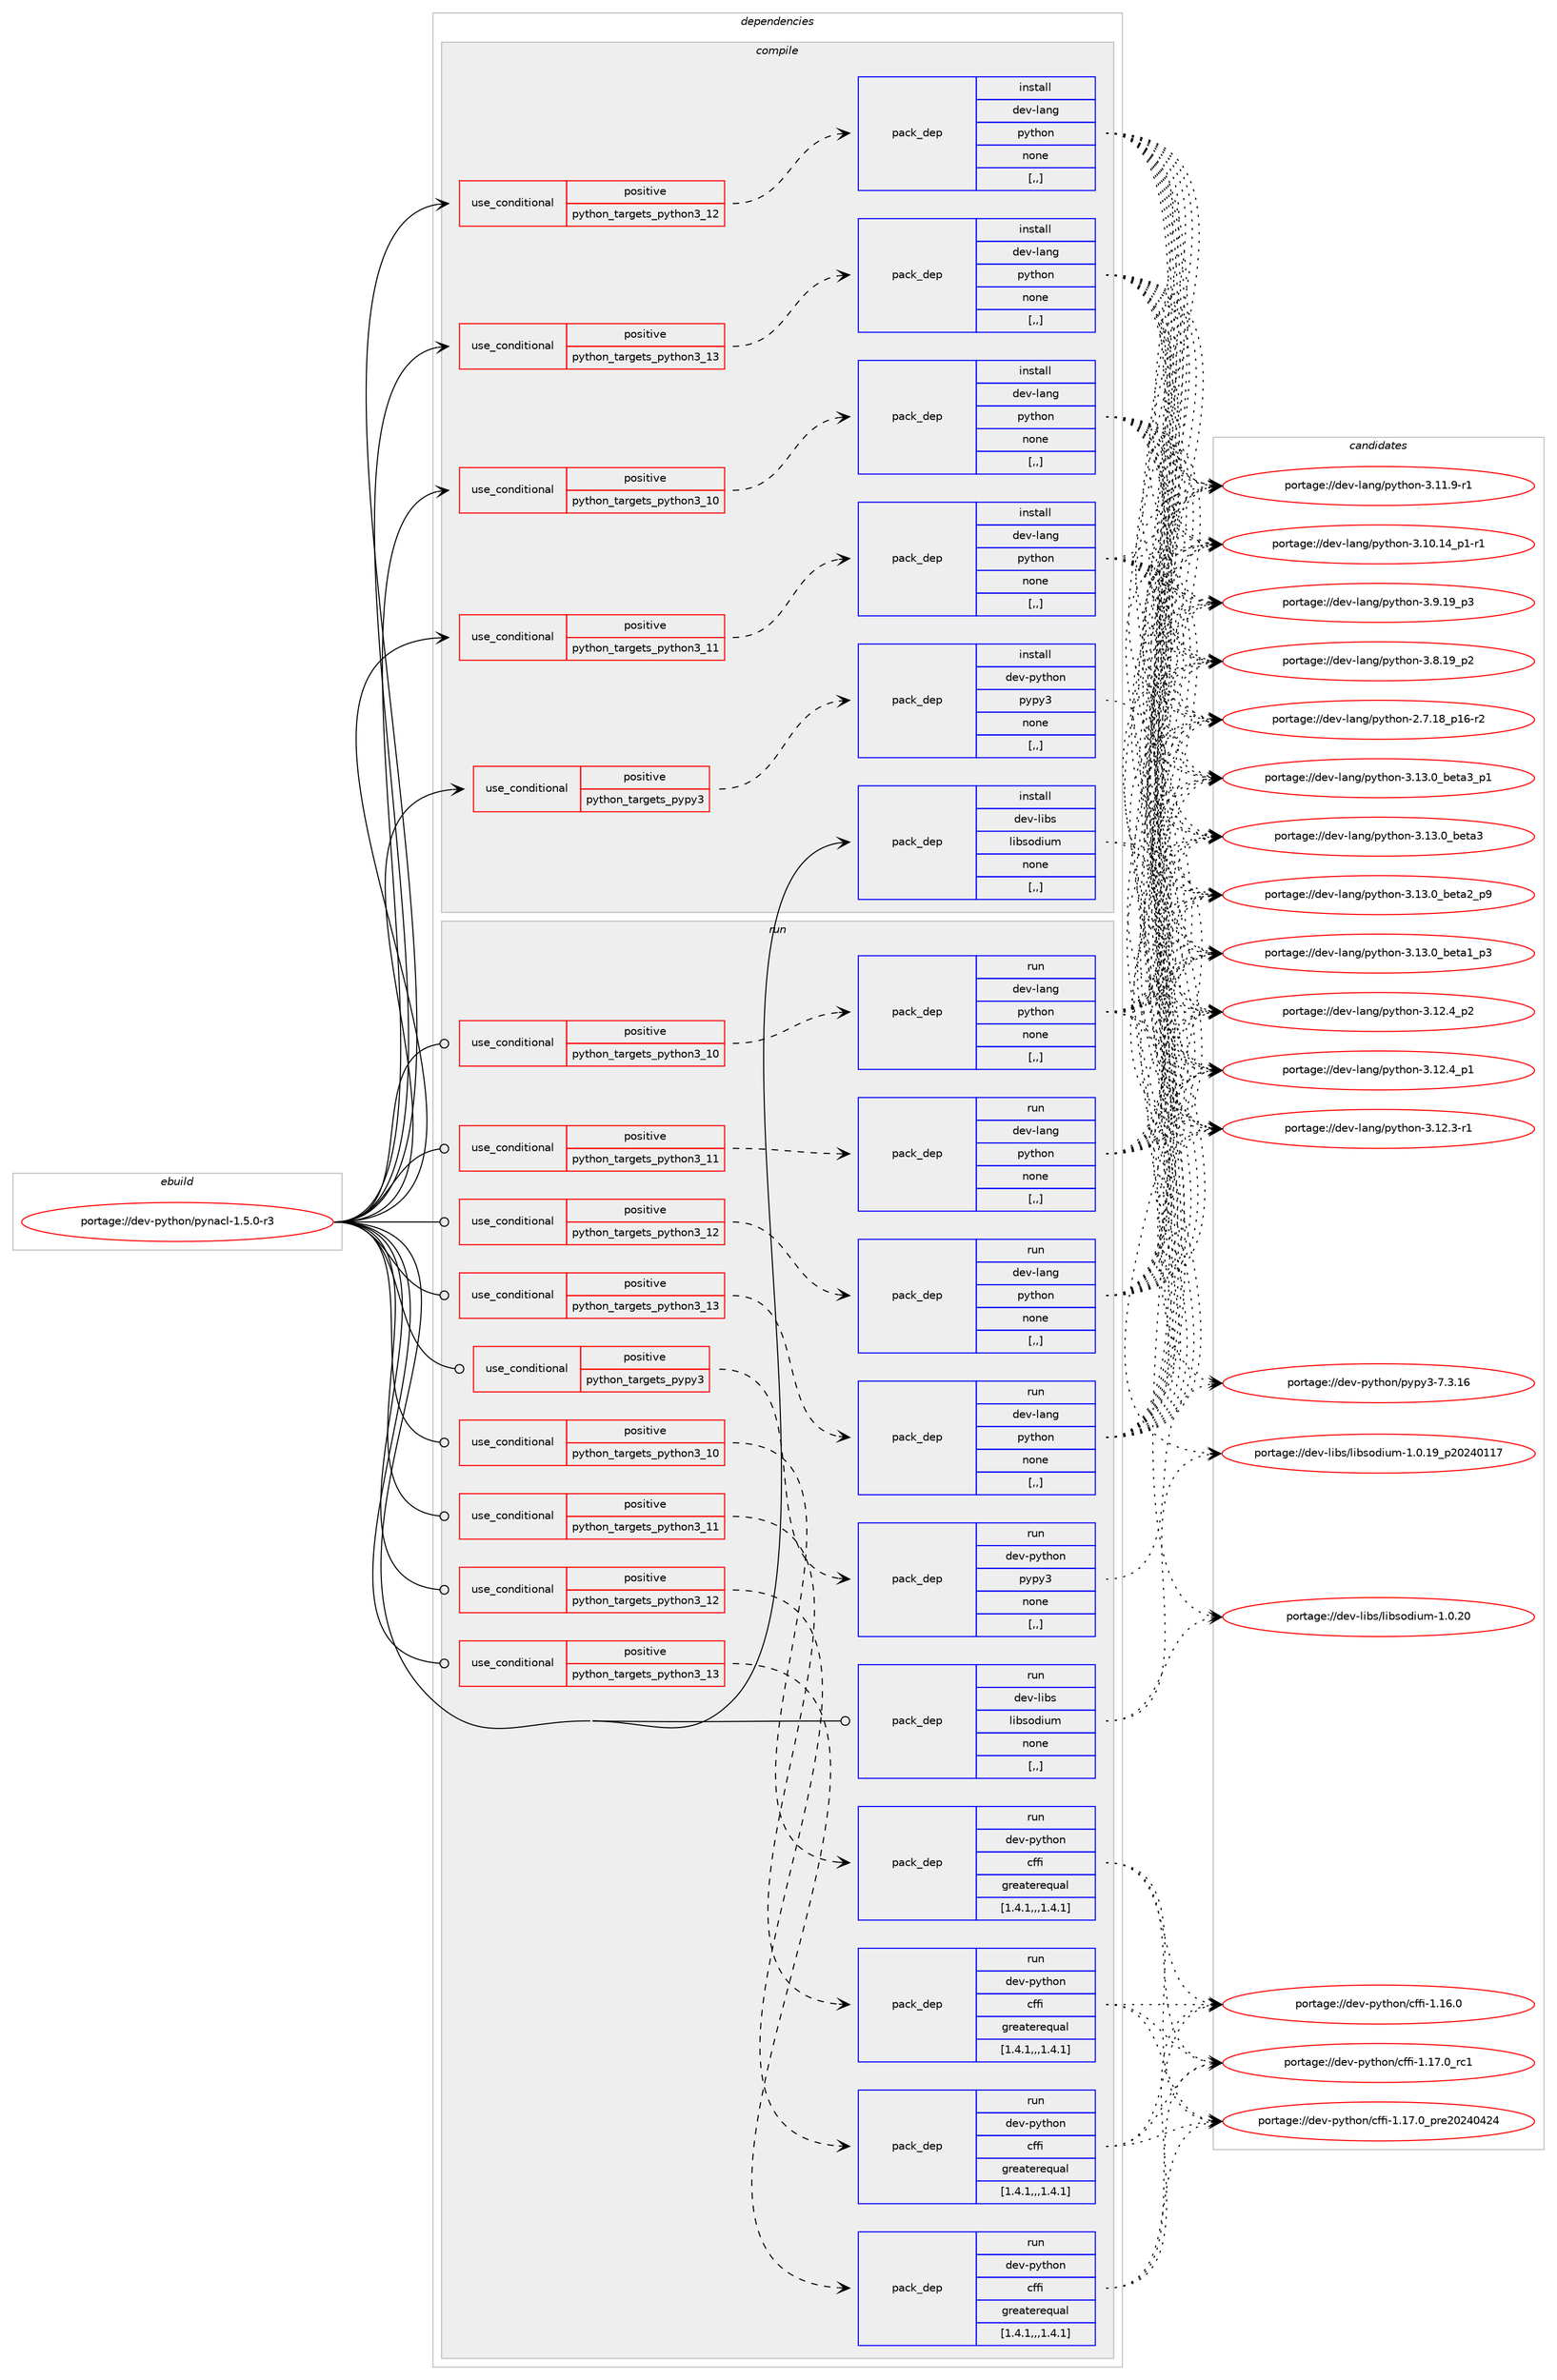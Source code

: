 digraph prolog {

# *************
# Graph options
# *************

newrank=true;
concentrate=true;
compound=true;
graph [rankdir=LR,fontname=Helvetica,fontsize=10,ranksep=1.5];#, ranksep=2.5, nodesep=0.2];
edge  [arrowhead=vee];
node  [fontname=Helvetica,fontsize=10];

# **********
# The ebuild
# **********

subgraph cluster_leftcol {
color=gray;
label=<<i>ebuild</i>>;
id [label="portage://dev-python/pynacl-1.5.0-r3", color=red, width=4, href="../dev-python/pynacl-1.5.0-r3.svg"];
}

# ****************
# The dependencies
# ****************

subgraph cluster_midcol {
color=gray;
label=<<i>dependencies</i>>;
subgraph cluster_compile {
fillcolor="#eeeeee";
style=filled;
label=<<i>compile</i>>;
subgraph cond37124 {
dependency157020 [label=<<TABLE BORDER="0" CELLBORDER="1" CELLSPACING="0" CELLPADDING="4"><TR><TD ROWSPAN="3" CELLPADDING="10">use_conditional</TD></TR><TR><TD>positive</TD></TR><TR><TD>python_targets_pypy3</TD></TR></TABLE>>, shape=none, color=red];
subgraph pack118639 {
dependency157021 [label=<<TABLE BORDER="0" CELLBORDER="1" CELLSPACING="0" CELLPADDING="4" WIDTH="220"><TR><TD ROWSPAN="6" CELLPADDING="30">pack_dep</TD></TR><TR><TD WIDTH="110">install</TD></TR><TR><TD>dev-python</TD></TR><TR><TD>pypy3</TD></TR><TR><TD>none</TD></TR><TR><TD>[,,]</TD></TR></TABLE>>, shape=none, color=blue];
}
dependency157020:e -> dependency157021:w [weight=20,style="dashed",arrowhead="vee"];
}
id:e -> dependency157020:w [weight=20,style="solid",arrowhead="vee"];
subgraph cond37125 {
dependency157022 [label=<<TABLE BORDER="0" CELLBORDER="1" CELLSPACING="0" CELLPADDING="4"><TR><TD ROWSPAN="3" CELLPADDING="10">use_conditional</TD></TR><TR><TD>positive</TD></TR><TR><TD>python_targets_python3_10</TD></TR></TABLE>>, shape=none, color=red];
subgraph pack118640 {
dependency157023 [label=<<TABLE BORDER="0" CELLBORDER="1" CELLSPACING="0" CELLPADDING="4" WIDTH="220"><TR><TD ROWSPAN="6" CELLPADDING="30">pack_dep</TD></TR><TR><TD WIDTH="110">install</TD></TR><TR><TD>dev-lang</TD></TR><TR><TD>python</TD></TR><TR><TD>none</TD></TR><TR><TD>[,,]</TD></TR></TABLE>>, shape=none, color=blue];
}
dependency157022:e -> dependency157023:w [weight=20,style="dashed",arrowhead="vee"];
}
id:e -> dependency157022:w [weight=20,style="solid",arrowhead="vee"];
subgraph cond37126 {
dependency157024 [label=<<TABLE BORDER="0" CELLBORDER="1" CELLSPACING="0" CELLPADDING="4"><TR><TD ROWSPAN="3" CELLPADDING="10">use_conditional</TD></TR><TR><TD>positive</TD></TR><TR><TD>python_targets_python3_11</TD></TR></TABLE>>, shape=none, color=red];
subgraph pack118641 {
dependency157025 [label=<<TABLE BORDER="0" CELLBORDER="1" CELLSPACING="0" CELLPADDING="4" WIDTH="220"><TR><TD ROWSPAN="6" CELLPADDING="30">pack_dep</TD></TR><TR><TD WIDTH="110">install</TD></TR><TR><TD>dev-lang</TD></TR><TR><TD>python</TD></TR><TR><TD>none</TD></TR><TR><TD>[,,]</TD></TR></TABLE>>, shape=none, color=blue];
}
dependency157024:e -> dependency157025:w [weight=20,style="dashed",arrowhead="vee"];
}
id:e -> dependency157024:w [weight=20,style="solid",arrowhead="vee"];
subgraph cond37127 {
dependency157026 [label=<<TABLE BORDER="0" CELLBORDER="1" CELLSPACING="0" CELLPADDING="4"><TR><TD ROWSPAN="3" CELLPADDING="10">use_conditional</TD></TR><TR><TD>positive</TD></TR><TR><TD>python_targets_python3_12</TD></TR></TABLE>>, shape=none, color=red];
subgraph pack118642 {
dependency157027 [label=<<TABLE BORDER="0" CELLBORDER="1" CELLSPACING="0" CELLPADDING="4" WIDTH="220"><TR><TD ROWSPAN="6" CELLPADDING="30">pack_dep</TD></TR><TR><TD WIDTH="110">install</TD></TR><TR><TD>dev-lang</TD></TR><TR><TD>python</TD></TR><TR><TD>none</TD></TR><TR><TD>[,,]</TD></TR></TABLE>>, shape=none, color=blue];
}
dependency157026:e -> dependency157027:w [weight=20,style="dashed",arrowhead="vee"];
}
id:e -> dependency157026:w [weight=20,style="solid",arrowhead="vee"];
subgraph cond37128 {
dependency157028 [label=<<TABLE BORDER="0" CELLBORDER="1" CELLSPACING="0" CELLPADDING="4"><TR><TD ROWSPAN="3" CELLPADDING="10">use_conditional</TD></TR><TR><TD>positive</TD></TR><TR><TD>python_targets_python3_13</TD></TR></TABLE>>, shape=none, color=red];
subgraph pack118643 {
dependency157029 [label=<<TABLE BORDER="0" CELLBORDER="1" CELLSPACING="0" CELLPADDING="4" WIDTH="220"><TR><TD ROWSPAN="6" CELLPADDING="30">pack_dep</TD></TR><TR><TD WIDTH="110">install</TD></TR><TR><TD>dev-lang</TD></TR><TR><TD>python</TD></TR><TR><TD>none</TD></TR><TR><TD>[,,]</TD></TR></TABLE>>, shape=none, color=blue];
}
dependency157028:e -> dependency157029:w [weight=20,style="dashed",arrowhead="vee"];
}
id:e -> dependency157028:w [weight=20,style="solid",arrowhead="vee"];
subgraph pack118644 {
dependency157030 [label=<<TABLE BORDER="0" CELLBORDER="1" CELLSPACING="0" CELLPADDING="4" WIDTH="220"><TR><TD ROWSPAN="6" CELLPADDING="30">pack_dep</TD></TR><TR><TD WIDTH="110">install</TD></TR><TR><TD>dev-libs</TD></TR><TR><TD>libsodium</TD></TR><TR><TD>none</TD></TR><TR><TD>[,,]</TD></TR></TABLE>>, shape=none, color=blue];
}
id:e -> dependency157030:w [weight=20,style="solid",arrowhead="vee"];
}
subgraph cluster_compileandrun {
fillcolor="#eeeeee";
style=filled;
label=<<i>compile and run</i>>;
}
subgraph cluster_run {
fillcolor="#eeeeee";
style=filled;
label=<<i>run</i>>;
subgraph cond37129 {
dependency157031 [label=<<TABLE BORDER="0" CELLBORDER="1" CELLSPACING="0" CELLPADDING="4"><TR><TD ROWSPAN="3" CELLPADDING="10">use_conditional</TD></TR><TR><TD>positive</TD></TR><TR><TD>python_targets_pypy3</TD></TR></TABLE>>, shape=none, color=red];
subgraph pack118645 {
dependency157032 [label=<<TABLE BORDER="0" CELLBORDER="1" CELLSPACING="0" CELLPADDING="4" WIDTH="220"><TR><TD ROWSPAN="6" CELLPADDING="30">pack_dep</TD></TR><TR><TD WIDTH="110">run</TD></TR><TR><TD>dev-python</TD></TR><TR><TD>pypy3</TD></TR><TR><TD>none</TD></TR><TR><TD>[,,]</TD></TR></TABLE>>, shape=none, color=blue];
}
dependency157031:e -> dependency157032:w [weight=20,style="dashed",arrowhead="vee"];
}
id:e -> dependency157031:w [weight=20,style="solid",arrowhead="odot"];
subgraph cond37130 {
dependency157033 [label=<<TABLE BORDER="0" CELLBORDER="1" CELLSPACING="0" CELLPADDING="4"><TR><TD ROWSPAN="3" CELLPADDING="10">use_conditional</TD></TR><TR><TD>positive</TD></TR><TR><TD>python_targets_python3_10</TD></TR></TABLE>>, shape=none, color=red];
subgraph pack118646 {
dependency157034 [label=<<TABLE BORDER="0" CELLBORDER="1" CELLSPACING="0" CELLPADDING="4" WIDTH="220"><TR><TD ROWSPAN="6" CELLPADDING="30">pack_dep</TD></TR><TR><TD WIDTH="110">run</TD></TR><TR><TD>dev-lang</TD></TR><TR><TD>python</TD></TR><TR><TD>none</TD></TR><TR><TD>[,,]</TD></TR></TABLE>>, shape=none, color=blue];
}
dependency157033:e -> dependency157034:w [weight=20,style="dashed",arrowhead="vee"];
}
id:e -> dependency157033:w [weight=20,style="solid",arrowhead="odot"];
subgraph cond37131 {
dependency157035 [label=<<TABLE BORDER="0" CELLBORDER="1" CELLSPACING="0" CELLPADDING="4"><TR><TD ROWSPAN="3" CELLPADDING="10">use_conditional</TD></TR><TR><TD>positive</TD></TR><TR><TD>python_targets_python3_10</TD></TR></TABLE>>, shape=none, color=red];
subgraph pack118647 {
dependency157036 [label=<<TABLE BORDER="0" CELLBORDER="1" CELLSPACING="0" CELLPADDING="4" WIDTH="220"><TR><TD ROWSPAN="6" CELLPADDING="30">pack_dep</TD></TR><TR><TD WIDTH="110">run</TD></TR><TR><TD>dev-python</TD></TR><TR><TD>cffi</TD></TR><TR><TD>greaterequal</TD></TR><TR><TD>[1.4.1,,,1.4.1]</TD></TR></TABLE>>, shape=none, color=blue];
}
dependency157035:e -> dependency157036:w [weight=20,style="dashed",arrowhead="vee"];
}
id:e -> dependency157035:w [weight=20,style="solid",arrowhead="odot"];
subgraph cond37132 {
dependency157037 [label=<<TABLE BORDER="0" CELLBORDER="1" CELLSPACING="0" CELLPADDING="4"><TR><TD ROWSPAN="3" CELLPADDING="10">use_conditional</TD></TR><TR><TD>positive</TD></TR><TR><TD>python_targets_python3_11</TD></TR></TABLE>>, shape=none, color=red];
subgraph pack118648 {
dependency157038 [label=<<TABLE BORDER="0" CELLBORDER="1" CELLSPACING="0" CELLPADDING="4" WIDTH="220"><TR><TD ROWSPAN="6" CELLPADDING="30">pack_dep</TD></TR><TR><TD WIDTH="110">run</TD></TR><TR><TD>dev-lang</TD></TR><TR><TD>python</TD></TR><TR><TD>none</TD></TR><TR><TD>[,,]</TD></TR></TABLE>>, shape=none, color=blue];
}
dependency157037:e -> dependency157038:w [weight=20,style="dashed",arrowhead="vee"];
}
id:e -> dependency157037:w [weight=20,style="solid",arrowhead="odot"];
subgraph cond37133 {
dependency157039 [label=<<TABLE BORDER="0" CELLBORDER="1" CELLSPACING="0" CELLPADDING="4"><TR><TD ROWSPAN="3" CELLPADDING="10">use_conditional</TD></TR><TR><TD>positive</TD></TR><TR><TD>python_targets_python3_11</TD></TR></TABLE>>, shape=none, color=red];
subgraph pack118649 {
dependency157040 [label=<<TABLE BORDER="0" CELLBORDER="1" CELLSPACING="0" CELLPADDING="4" WIDTH="220"><TR><TD ROWSPAN="6" CELLPADDING="30">pack_dep</TD></TR><TR><TD WIDTH="110">run</TD></TR><TR><TD>dev-python</TD></TR><TR><TD>cffi</TD></TR><TR><TD>greaterequal</TD></TR><TR><TD>[1.4.1,,,1.4.1]</TD></TR></TABLE>>, shape=none, color=blue];
}
dependency157039:e -> dependency157040:w [weight=20,style="dashed",arrowhead="vee"];
}
id:e -> dependency157039:w [weight=20,style="solid",arrowhead="odot"];
subgraph cond37134 {
dependency157041 [label=<<TABLE BORDER="0" CELLBORDER="1" CELLSPACING="0" CELLPADDING="4"><TR><TD ROWSPAN="3" CELLPADDING="10">use_conditional</TD></TR><TR><TD>positive</TD></TR><TR><TD>python_targets_python3_12</TD></TR></TABLE>>, shape=none, color=red];
subgraph pack118650 {
dependency157042 [label=<<TABLE BORDER="0" CELLBORDER="1" CELLSPACING="0" CELLPADDING="4" WIDTH="220"><TR><TD ROWSPAN="6" CELLPADDING="30">pack_dep</TD></TR><TR><TD WIDTH="110">run</TD></TR><TR><TD>dev-lang</TD></TR><TR><TD>python</TD></TR><TR><TD>none</TD></TR><TR><TD>[,,]</TD></TR></TABLE>>, shape=none, color=blue];
}
dependency157041:e -> dependency157042:w [weight=20,style="dashed",arrowhead="vee"];
}
id:e -> dependency157041:w [weight=20,style="solid",arrowhead="odot"];
subgraph cond37135 {
dependency157043 [label=<<TABLE BORDER="0" CELLBORDER="1" CELLSPACING="0" CELLPADDING="4"><TR><TD ROWSPAN="3" CELLPADDING="10">use_conditional</TD></TR><TR><TD>positive</TD></TR><TR><TD>python_targets_python3_12</TD></TR></TABLE>>, shape=none, color=red];
subgraph pack118651 {
dependency157044 [label=<<TABLE BORDER="0" CELLBORDER="1" CELLSPACING="0" CELLPADDING="4" WIDTH="220"><TR><TD ROWSPAN="6" CELLPADDING="30">pack_dep</TD></TR><TR><TD WIDTH="110">run</TD></TR><TR><TD>dev-python</TD></TR><TR><TD>cffi</TD></TR><TR><TD>greaterequal</TD></TR><TR><TD>[1.4.1,,,1.4.1]</TD></TR></TABLE>>, shape=none, color=blue];
}
dependency157043:e -> dependency157044:w [weight=20,style="dashed",arrowhead="vee"];
}
id:e -> dependency157043:w [weight=20,style="solid",arrowhead="odot"];
subgraph cond37136 {
dependency157045 [label=<<TABLE BORDER="0" CELLBORDER="1" CELLSPACING="0" CELLPADDING="4"><TR><TD ROWSPAN="3" CELLPADDING="10">use_conditional</TD></TR><TR><TD>positive</TD></TR><TR><TD>python_targets_python3_13</TD></TR></TABLE>>, shape=none, color=red];
subgraph pack118652 {
dependency157046 [label=<<TABLE BORDER="0" CELLBORDER="1" CELLSPACING="0" CELLPADDING="4" WIDTH="220"><TR><TD ROWSPAN="6" CELLPADDING="30">pack_dep</TD></TR><TR><TD WIDTH="110">run</TD></TR><TR><TD>dev-lang</TD></TR><TR><TD>python</TD></TR><TR><TD>none</TD></TR><TR><TD>[,,]</TD></TR></TABLE>>, shape=none, color=blue];
}
dependency157045:e -> dependency157046:w [weight=20,style="dashed",arrowhead="vee"];
}
id:e -> dependency157045:w [weight=20,style="solid",arrowhead="odot"];
subgraph cond37137 {
dependency157047 [label=<<TABLE BORDER="0" CELLBORDER="1" CELLSPACING="0" CELLPADDING="4"><TR><TD ROWSPAN="3" CELLPADDING="10">use_conditional</TD></TR><TR><TD>positive</TD></TR><TR><TD>python_targets_python3_13</TD></TR></TABLE>>, shape=none, color=red];
subgraph pack118653 {
dependency157048 [label=<<TABLE BORDER="0" CELLBORDER="1" CELLSPACING="0" CELLPADDING="4" WIDTH="220"><TR><TD ROWSPAN="6" CELLPADDING="30">pack_dep</TD></TR><TR><TD WIDTH="110">run</TD></TR><TR><TD>dev-python</TD></TR><TR><TD>cffi</TD></TR><TR><TD>greaterequal</TD></TR><TR><TD>[1.4.1,,,1.4.1]</TD></TR></TABLE>>, shape=none, color=blue];
}
dependency157047:e -> dependency157048:w [weight=20,style="dashed",arrowhead="vee"];
}
id:e -> dependency157047:w [weight=20,style="solid",arrowhead="odot"];
subgraph pack118654 {
dependency157049 [label=<<TABLE BORDER="0" CELLBORDER="1" CELLSPACING="0" CELLPADDING="4" WIDTH="220"><TR><TD ROWSPAN="6" CELLPADDING="30">pack_dep</TD></TR><TR><TD WIDTH="110">run</TD></TR><TR><TD>dev-libs</TD></TR><TR><TD>libsodium</TD></TR><TR><TD>none</TD></TR><TR><TD>[,,]</TD></TR></TABLE>>, shape=none, color=blue];
}
id:e -> dependency157049:w [weight=20,style="solid",arrowhead="odot"];
}
}

# **************
# The candidates
# **************

subgraph cluster_choices {
rank=same;
color=gray;
label=<<i>candidates</i>>;

subgraph choice118639 {
color=black;
nodesep=1;
choice10010111845112121116104111110471121211121215145554651464954 [label="portage://dev-python/pypy3-7.3.16", color=red, width=4,href="../dev-python/pypy3-7.3.16.svg"];
dependency157021:e -> choice10010111845112121116104111110471121211121215145554651464954:w [style=dotted,weight="100"];
}
subgraph choice118640 {
color=black;
nodesep=1;
choice10010111845108971101034711212111610411111045514649514648959810111697519511249 [label="portage://dev-lang/python-3.13.0_beta3_p1", color=red, width=4,href="../dev-lang/python-3.13.0_beta3_p1.svg"];
choice1001011184510897110103471121211161041111104551464951464895981011169751 [label="portage://dev-lang/python-3.13.0_beta3", color=red, width=4,href="../dev-lang/python-3.13.0_beta3.svg"];
choice10010111845108971101034711212111610411111045514649514648959810111697509511257 [label="portage://dev-lang/python-3.13.0_beta2_p9", color=red, width=4,href="../dev-lang/python-3.13.0_beta2_p9.svg"];
choice10010111845108971101034711212111610411111045514649514648959810111697499511251 [label="portage://dev-lang/python-3.13.0_beta1_p3", color=red, width=4,href="../dev-lang/python-3.13.0_beta1_p3.svg"];
choice100101118451089711010347112121116104111110455146495046529511250 [label="portage://dev-lang/python-3.12.4_p2", color=red, width=4,href="../dev-lang/python-3.12.4_p2.svg"];
choice100101118451089711010347112121116104111110455146495046529511249 [label="portage://dev-lang/python-3.12.4_p1", color=red, width=4,href="../dev-lang/python-3.12.4_p1.svg"];
choice100101118451089711010347112121116104111110455146495046514511449 [label="portage://dev-lang/python-3.12.3-r1", color=red, width=4,href="../dev-lang/python-3.12.3-r1.svg"];
choice100101118451089711010347112121116104111110455146494946574511449 [label="portage://dev-lang/python-3.11.9-r1", color=red, width=4,href="../dev-lang/python-3.11.9-r1.svg"];
choice100101118451089711010347112121116104111110455146494846495295112494511449 [label="portage://dev-lang/python-3.10.14_p1-r1", color=red, width=4,href="../dev-lang/python-3.10.14_p1-r1.svg"];
choice100101118451089711010347112121116104111110455146574649579511251 [label="portage://dev-lang/python-3.9.19_p3", color=red, width=4,href="../dev-lang/python-3.9.19_p3.svg"];
choice100101118451089711010347112121116104111110455146564649579511250 [label="portage://dev-lang/python-3.8.19_p2", color=red, width=4,href="../dev-lang/python-3.8.19_p2.svg"];
choice100101118451089711010347112121116104111110455046554649569511249544511450 [label="portage://dev-lang/python-2.7.18_p16-r2", color=red, width=4,href="../dev-lang/python-2.7.18_p16-r2.svg"];
dependency157023:e -> choice10010111845108971101034711212111610411111045514649514648959810111697519511249:w [style=dotted,weight="100"];
dependency157023:e -> choice1001011184510897110103471121211161041111104551464951464895981011169751:w [style=dotted,weight="100"];
dependency157023:e -> choice10010111845108971101034711212111610411111045514649514648959810111697509511257:w [style=dotted,weight="100"];
dependency157023:e -> choice10010111845108971101034711212111610411111045514649514648959810111697499511251:w [style=dotted,weight="100"];
dependency157023:e -> choice100101118451089711010347112121116104111110455146495046529511250:w [style=dotted,weight="100"];
dependency157023:e -> choice100101118451089711010347112121116104111110455146495046529511249:w [style=dotted,weight="100"];
dependency157023:e -> choice100101118451089711010347112121116104111110455146495046514511449:w [style=dotted,weight="100"];
dependency157023:e -> choice100101118451089711010347112121116104111110455146494946574511449:w [style=dotted,weight="100"];
dependency157023:e -> choice100101118451089711010347112121116104111110455146494846495295112494511449:w [style=dotted,weight="100"];
dependency157023:e -> choice100101118451089711010347112121116104111110455146574649579511251:w [style=dotted,weight="100"];
dependency157023:e -> choice100101118451089711010347112121116104111110455146564649579511250:w [style=dotted,weight="100"];
dependency157023:e -> choice100101118451089711010347112121116104111110455046554649569511249544511450:w [style=dotted,weight="100"];
}
subgraph choice118641 {
color=black;
nodesep=1;
choice10010111845108971101034711212111610411111045514649514648959810111697519511249 [label="portage://dev-lang/python-3.13.0_beta3_p1", color=red, width=4,href="../dev-lang/python-3.13.0_beta3_p1.svg"];
choice1001011184510897110103471121211161041111104551464951464895981011169751 [label="portage://dev-lang/python-3.13.0_beta3", color=red, width=4,href="../dev-lang/python-3.13.0_beta3.svg"];
choice10010111845108971101034711212111610411111045514649514648959810111697509511257 [label="portage://dev-lang/python-3.13.0_beta2_p9", color=red, width=4,href="../dev-lang/python-3.13.0_beta2_p9.svg"];
choice10010111845108971101034711212111610411111045514649514648959810111697499511251 [label="portage://dev-lang/python-3.13.0_beta1_p3", color=red, width=4,href="../dev-lang/python-3.13.0_beta1_p3.svg"];
choice100101118451089711010347112121116104111110455146495046529511250 [label="portage://dev-lang/python-3.12.4_p2", color=red, width=4,href="../dev-lang/python-3.12.4_p2.svg"];
choice100101118451089711010347112121116104111110455146495046529511249 [label="portage://dev-lang/python-3.12.4_p1", color=red, width=4,href="../dev-lang/python-3.12.4_p1.svg"];
choice100101118451089711010347112121116104111110455146495046514511449 [label="portage://dev-lang/python-3.12.3-r1", color=red, width=4,href="../dev-lang/python-3.12.3-r1.svg"];
choice100101118451089711010347112121116104111110455146494946574511449 [label="portage://dev-lang/python-3.11.9-r1", color=red, width=4,href="../dev-lang/python-3.11.9-r1.svg"];
choice100101118451089711010347112121116104111110455146494846495295112494511449 [label="portage://dev-lang/python-3.10.14_p1-r1", color=red, width=4,href="../dev-lang/python-3.10.14_p1-r1.svg"];
choice100101118451089711010347112121116104111110455146574649579511251 [label="portage://dev-lang/python-3.9.19_p3", color=red, width=4,href="../dev-lang/python-3.9.19_p3.svg"];
choice100101118451089711010347112121116104111110455146564649579511250 [label="portage://dev-lang/python-3.8.19_p2", color=red, width=4,href="../dev-lang/python-3.8.19_p2.svg"];
choice100101118451089711010347112121116104111110455046554649569511249544511450 [label="portage://dev-lang/python-2.7.18_p16-r2", color=red, width=4,href="../dev-lang/python-2.7.18_p16-r2.svg"];
dependency157025:e -> choice10010111845108971101034711212111610411111045514649514648959810111697519511249:w [style=dotted,weight="100"];
dependency157025:e -> choice1001011184510897110103471121211161041111104551464951464895981011169751:w [style=dotted,weight="100"];
dependency157025:e -> choice10010111845108971101034711212111610411111045514649514648959810111697509511257:w [style=dotted,weight="100"];
dependency157025:e -> choice10010111845108971101034711212111610411111045514649514648959810111697499511251:w [style=dotted,weight="100"];
dependency157025:e -> choice100101118451089711010347112121116104111110455146495046529511250:w [style=dotted,weight="100"];
dependency157025:e -> choice100101118451089711010347112121116104111110455146495046529511249:w [style=dotted,weight="100"];
dependency157025:e -> choice100101118451089711010347112121116104111110455146495046514511449:w [style=dotted,weight="100"];
dependency157025:e -> choice100101118451089711010347112121116104111110455146494946574511449:w [style=dotted,weight="100"];
dependency157025:e -> choice100101118451089711010347112121116104111110455146494846495295112494511449:w [style=dotted,weight="100"];
dependency157025:e -> choice100101118451089711010347112121116104111110455146574649579511251:w [style=dotted,weight="100"];
dependency157025:e -> choice100101118451089711010347112121116104111110455146564649579511250:w [style=dotted,weight="100"];
dependency157025:e -> choice100101118451089711010347112121116104111110455046554649569511249544511450:w [style=dotted,weight="100"];
}
subgraph choice118642 {
color=black;
nodesep=1;
choice10010111845108971101034711212111610411111045514649514648959810111697519511249 [label="portage://dev-lang/python-3.13.0_beta3_p1", color=red, width=4,href="../dev-lang/python-3.13.0_beta3_p1.svg"];
choice1001011184510897110103471121211161041111104551464951464895981011169751 [label="portage://dev-lang/python-3.13.0_beta3", color=red, width=4,href="../dev-lang/python-3.13.0_beta3.svg"];
choice10010111845108971101034711212111610411111045514649514648959810111697509511257 [label="portage://dev-lang/python-3.13.0_beta2_p9", color=red, width=4,href="../dev-lang/python-3.13.0_beta2_p9.svg"];
choice10010111845108971101034711212111610411111045514649514648959810111697499511251 [label="portage://dev-lang/python-3.13.0_beta1_p3", color=red, width=4,href="../dev-lang/python-3.13.0_beta1_p3.svg"];
choice100101118451089711010347112121116104111110455146495046529511250 [label="portage://dev-lang/python-3.12.4_p2", color=red, width=4,href="../dev-lang/python-3.12.4_p2.svg"];
choice100101118451089711010347112121116104111110455146495046529511249 [label="portage://dev-lang/python-3.12.4_p1", color=red, width=4,href="../dev-lang/python-3.12.4_p1.svg"];
choice100101118451089711010347112121116104111110455146495046514511449 [label="portage://dev-lang/python-3.12.3-r1", color=red, width=4,href="../dev-lang/python-3.12.3-r1.svg"];
choice100101118451089711010347112121116104111110455146494946574511449 [label="portage://dev-lang/python-3.11.9-r1", color=red, width=4,href="../dev-lang/python-3.11.9-r1.svg"];
choice100101118451089711010347112121116104111110455146494846495295112494511449 [label="portage://dev-lang/python-3.10.14_p1-r1", color=red, width=4,href="../dev-lang/python-3.10.14_p1-r1.svg"];
choice100101118451089711010347112121116104111110455146574649579511251 [label="portage://dev-lang/python-3.9.19_p3", color=red, width=4,href="../dev-lang/python-3.9.19_p3.svg"];
choice100101118451089711010347112121116104111110455146564649579511250 [label="portage://dev-lang/python-3.8.19_p2", color=red, width=4,href="../dev-lang/python-3.8.19_p2.svg"];
choice100101118451089711010347112121116104111110455046554649569511249544511450 [label="portage://dev-lang/python-2.7.18_p16-r2", color=red, width=4,href="../dev-lang/python-2.7.18_p16-r2.svg"];
dependency157027:e -> choice10010111845108971101034711212111610411111045514649514648959810111697519511249:w [style=dotted,weight="100"];
dependency157027:e -> choice1001011184510897110103471121211161041111104551464951464895981011169751:w [style=dotted,weight="100"];
dependency157027:e -> choice10010111845108971101034711212111610411111045514649514648959810111697509511257:w [style=dotted,weight="100"];
dependency157027:e -> choice10010111845108971101034711212111610411111045514649514648959810111697499511251:w [style=dotted,weight="100"];
dependency157027:e -> choice100101118451089711010347112121116104111110455146495046529511250:w [style=dotted,weight="100"];
dependency157027:e -> choice100101118451089711010347112121116104111110455146495046529511249:w [style=dotted,weight="100"];
dependency157027:e -> choice100101118451089711010347112121116104111110455146495046514511449:w [style=dotted,weight="100"];
dependency157027:e -> choice100101118451089711010347112121116104111110455146494946574511449:w [style=dotted,weight="100"];
dependency157027:e -> choice100101118451089711010347112121116104111110455146494846495295112494511449:w [style=dotted,weight="100"];
dependency157027:e -> choice100101118451089711010347112121116104111110455146574649579511251:w [style=dotted,weight="100"];
dependency157027:e -> choice100101118451089711010347112121116104111110455146564649579511250:w [style=dotted,weight="100"];
dependency157027:e -> choice100101118451089711010347112121116104111110455046554649569511249544511450:w [style=dotted,weight="100"];
}
subgraph choice118643 {
color=black;
nodesep=1;
choice10010111845108971101034711212111610411111045514649514648959810111697519511249 [label="portage://dev-lang/python-3.13.0_beta3_p1", color=red, width=4,href="../dev-lang/python-3.13.0_beta3_p1.svg"];
choice1001011184510897110103471121211161041111104551464951464895981011169751 [label="portage://dev-lang/python-3.13.0_beta3", color=red, width=4,href="../dev-lang/python-3.13.0_beta3.svg"];
choice10010111845108971101034711212111610411111045514649514648959810111697509511257 [label="portage://dev-lang/python-3.13.0_beta2_p9", color=red, width=4,href="../dev-lang/python-3.13.0_beta2_p9.svg"];
choice10010111845108971101034711212111610411111045514649514648959810111697499511251 [label="portage://dev-lang/python-3.13.0_beta1_p3", color=red, width=4,href="../dev-lang/python-3.13.0_beta1_p3.svg"];
choice100101118451089711010347112121116104111110455146495046529511250 [label="portage://dev-lang/python-3.12.4_p2", color=red, width=4,href="../dev-lang/python-3.12.4_p2.svg"];
choice100101118451089711010347112121116104111110455146495046529511249 [label="portage://dev-lang/python-3.12.4_p1", color=red, width=4,href="../dev-lang/python-3.12.4_p1.svg"];
choice100101118451089711010347112121116104111110455146495046514511449 [label="portage://dev-lang/python-3.12.3-r1", color=red, width=4,href="../dev-lang/python-3.12.3-r1.svg"];
choice100101118451089711010347112121116104111110455146494946574511449 [label="portage://dev-lang/python-3.11.9-r1", color=red, width=4,href="../dev-lang/python-3.11.9-r1.svg"];
choice100101118451089711010347112121116104111110455146494846495295112494511449 [label="portage://dev-lang/python-3.10.14_p1-r1", color=red, width=4,href="../dev-lang/python-3.10.14_p1-r1.svg"];
choice100101118451089711010347112121116104111110455146574649579511251 [label="portage://dev-lang/python-3.9.19_p3", color=red, width=4,href="../dev-lang/python-3.9.19_p3.svg"];
choice100101118451089711010347112121116104111110455146564649579511250 [label="portage://dev-lang/python-3.8.19_p2", color=red, width=4,href="../dev-lang/python-3.8.19_p2.svg"];
choice100101118451089711010347112121116104111110455046554649569511249544511450 [label="portage://dev-lang/python-2.7.18_p16-r2", color=red, width=4,href="../dev-lang/python-2.7.18_p16-r2.svg"];
dependency157029:e -> choice10010111845108971101034711212111610411111045514649514648959810111697519511249:w [style=dotted,weight="100"];
dependency157029:e -> choice1001011184510897110103471121211161041111104551464951464895981011169751:w [style=dotted,weight="100"];
dependency157029:e -> choice10010111845108971101034711212111610411111045514649514648959810111697509511257:w [style=dotted,weight="100"];
dependency157029:e -> choice10010111845108971101034711212111610411111045514649514648959810111697499511251:w [style=dotted,weight="100"];
dependency157029:e -> choice100101118451089711010347112121116104111110455146495046529511250:w [style=dotted,weight="100"];
dependency157029:e -> choice100101118451089711010347112121116104111110455146495046529511249:w [style=dotted,weight="100"];
dependency157029:e -> choice100101118451089711010347112121116104111110455146495046514511449:w [style=dotted,weight="100"];
dependency157029:e -> choice100101118451089711010347112121116104111110455146494946574511449:w [style=dotted,weight="100"];
dependency157029:e -> choice100101118451089711010347112121116104111110455146494846495295112494511449:w [style=dotted,weight="100"];
dependency157029:e -> choice100101118451089711010347112121116104111110455146574649579511251:w [style=dotted,weight="100"];
dependency157029:e -> choice100101118451089711010347112121116104111110455146564649579511250:w [style=dotted,weight="100"];
dependency157029:e -> choice100101118451089711010347112121116104111110455046554649569511249544511450:w [style=dotted,weight="100"];
}
subgraph choice118644 {
color=black;
nodesep=1;
choice1001011184510810598115471081059811511110010511710945494648465048 [label="portage://dev-libs/libsodium-1.0.20", color=red, width=4,href="../dev-libs/libsodium-1.0.20.svg"];
choice1001011184510810598115471081059811511110010511710945494648464957951125048505248494955 [label="portage://dev-libs/libsodium-1.0.19_p20240117", color=red, width=4,href="../dev-libs/libsodium-1.0.19_p20240117.svg"];
dependency157030:e -> choice1001011184510810598115471081059811511110010511710945494648465048:w [style=dotted,weight="100"];
dependency157030:e -> choice1001011184510810598115471081059811511110010511710945494648464957951125048505248494955:w [style=dotted,weight="100"];
}
subgraph choice118645 {
color=black;
nodesep=1;
choice10010111845112121116104111110471121211121215145554651464954 [label="portage://dev-python/pypy3-7.3.16", color=red, width=4,href="../dev-python/pypy3-7.3.16.svg"];
dependency157032:e -> choice10010111845112121116104111110471121211121215145554651464954:w [style=dotted,weight="100"];
}
subgraph choice118646 {
color=black;
nodesep=1;
choice10010111845108971101034711212111610411111045514649514648959810111697519511249 [label="portage://dev-lang/python-3.13.0_beta3_p1", color=red, width=4,href="../dev-lang/python-3.13.0_beta3_p1.svg"];
choice1001011184510897110103471121211161041111104551464951464895981011169751 [label="portage://dev-lang/python-3.13.0_beta3", color=red, width=4,href="../dev-lang/python-3.13.0_beta3.svg"];
choice10010111845108971101034711212111610411111045514649514648959810111697509511257 [label="portage://dev-lang/python-3.13.0_beta2_p9", color=red, width=4,href="../dev-lang/python-3.13.0_beta2_p9.svg"];
choice10010111845108971101034711212111610411111045514649514648959810111697499511251 [label="portage://dev-lang/python-3.13.0_beta1_p3", color=red, width=4,href="../dev-lang/python-3.13.0_beta1_p3.svg"];
choice100101118451089711010347112121116104111110455146495046529511250 [label="portage://dev-lang/python-3.12.4_p2", color=red, width=4,href="../dev-lang/python-3.12.4_p2.svg"];
choice100101118451089711010347112121116104111110455146495046529511249 [label="portage://dev-lang/python-3.12.4_p1", color=red, width=4,href="../dev-lang/python-3.12.4_p1.svg"];
choice100101118451089711010347112121116104111110455146495046514511449 [label="portage://dev-lang/python-3.12.3-r1", color=red, width=4,href="../dev-lang/python-3.12.3-r1.svg"];
choice100101118451089711010347112121116104111110455146494946574511449 [label="portage://dev-lang/python-3.11.9-r1", color=red, width=4,href="../dev-lang/python-3.11.9-r1.svg"];
choice100101118451089711010347112121116104111110455146494846495295112494511449 [label="portage://dev-lang/python-3.10.14_p1-r1", color=red, width=4,href="../dev-lang/python-3.10.14_p1-r1.svg"];
choice100101118451089711010347112121116104111110455146574649579511251 [label="portage://dev-lang/python-3.9.19_p3", color=red, width=4,href="../dev-lang/python-3.9.19_p3.svg"];
choice100101118451089711010347112121116104111110455146564649579511250 [label="portage://dev-lang/python-3.8.19_p2", color=red, width=4,href="../dev-lang/python-3.8.19_p2.svg"];
choice100101118451089711010347112121116104111110455046554649569511249544511450 [label="portage://dev-lang/python-2.7.18_p16-r2", color=red, width=4,href="../dev-lang/python-2.7.18_p16-r2.svg"];
dependency157034:e -> choice10010111845108971101034711212111610411111045514649514648959810111697519511249:w [style=dotted,weight="100"];
dependency157034:e -> choice1001011184510897110103471121211161041111104551464951464895981011169751:w [style=dotted,weight="100"];
dependency157034:e -> choice10010111845108971101034711212111610411111045514649514648959810111697509511257:w [style=dotted,weight="100"];
dependency157034:e -> choice10010111845108971101034711212111610411111045514649514648959810111697499511251:w [style=dotted,weight="100"];
dependency157034:e -> choice100101118451089711010347112121116104111110455146495046529511250:w [style=dotted,weight="100"];
dependency157034:e -> choice100101118451089711010347112121116104111110455146495046529511249:w [style=dotted,weight="100"];
dependency157034:e -> choice100101118451089711010347112121116104111110455146495046514511449:w [style=dotted,weight="100"];
dependency157034:e -> choice100101118451089711010347112121116104111110455146494946574511449:w [style=dotted,weight="100"];
dependency157034:e -> choice100101118451089711010347112121116104111110455146494846495295112494511449:w [style=dotted,weight="100"];
dependency157034:e -> choice100101118451089711010347112121116104111110455146574649579511251:w [style=dotted,weight="100"];
dependency157034:e -> choice100101118451089711010347112121116104111110455146564649579511250:w [style=dotted,weight="100"];
dependency157034:e -> choice100101118451089711010347112121116104111110455046554649569511249544511450:w [style=dotted,weight="100"];
}
subgraph choice118647 {
color=black;
nodesep=1;
choice10010111845112121116104111110479910210210545494649554648951149949 [label="portage://dev-python/cffi-1.17.0_rc1", color=red, width=4,href="../dev-python/cffi-1.17.0_rc1.svg"];
choice10010111845112121116104111110479910210210545494649554648951121141015048505248525052 [label="portage://dev-python/cffi-1.17.0_pre20240424", color=red, width=4,href="../dev-python/cffi-1.17.0_pre20240424.svg"];
choice10010111845112121116104111110479910210210545494649544648 [label="portage://dev-python/cffi-1.16.0", color=red, width=4,href="../dev-python/cffi-1.16.0.svg"];
dependency157036:e -> choice10010111845112121116104111110479910210210545494649554648951149949:w [style=dotted,weight="100"];
dependency157036:e -> choice10010111845112121116104111110479910210210545494649554648951121141015048505248525052:w [style=dotted,weight="100"];
dependency157036:e -> choice10010111845112121116104111110479910210210545494649544648:w [style=dotted,weight="100"];
}
subgraph choice118648 {
color=black;
nodesep=1;
choice10010111845108971101034711212111610411111045514649514648959810111697519511249 [label="portage://dev-lang/python-3.13.0_beta3_p1", color=red, width=4,href="../dev-lang/python-3.13.0_beta3_p1.svg"];
choice1001011184510897110103471121211161041111104551464951464895981011169751 [label="portage://dev-lang/python-3.13.0_beta3", color=red, width=4,href="../dev-lang/python-3.13.0_beta3.svg"];
choice10010111845108971101034711212111610411111045514649514648959810111697509511257 [label="portage://dev-lang/python-3.13.0_beta2_p9", color=red, width=4,href="../dev-lang/python-3.13.0_beta2_p9.svg"];
choice10010111845108971101034711212111610411111045514649514648959810111697499511251 [label="portage://dev-lang/python-3.13.0_beta1_p3", color=red, width=4,href="../dev-lang/python-3.13.0_beta1_p3.svg"];
choice100101118451089711010347112121116104111110455146495046529511250 [label="portage://dev-lang/python-3.12.4_p2", color=red, width=4,href="../dev-lang/python-3.12.4_p2.svg"];
choice100101118451089711010347112121116104111110455146495046529511249 [label="portage://dev-lang/python-3.12.4_p1", color=red, width=4,href="../dev-lang/python-3.12.4_p1.svg"];
choice100101118451089711010347112121116104111110455146495046514511449 [label="portage://dev-lang/python-3.12.3-r1", color=red, width=4,href="../dev-lang/python-3.12.3-r1.svg"];
choice100101118451089711010347112121116104111110455146494946574511449 [label="portage://dev-lang/python-3.11.9-r1", color=red, width=4,href="../dev-lang/python-3.11.9-r1.svg"];
choice100101118451089711010347112121116104111110455146494846495295112494511449 [label="portage://dev-lang/python-3.10.14_p1-r1", color=red, width=4,href="../dev-lang/python-3.10.14_p1-r1.svg"];
choice100101118451089711010347112121116104111110455146574649579511251 [label="portage://dev-lang/python-3.9.19_p3", color=red, width=4,href="../dev-lang/python-3.9.19_p3.svg"];
choice100101118451089711010347112121116104111110455146564649579511250 [label="portage://dev-lang/python-3.8.19_p2", color=red, width=4,href="../dev-lang/python-3.8.19_p2.svg"];
choice100101118451089711010347112121116104111110455046554649569511249544511450 [label="portage://dev-lang/python-2.7.18_p16-r2", color=red, width=4,href="../dev-lang/python-2.7.18_p16-r2.svg"];
dependency157038:e -> choice10010111845108971101034711212111610411111045514649514648959810111697519511249:w [style=dotted,weight="100"];
dependency157038:e -> choice1001011184510897110103471121211161041111104551464951464895981011169751:w [style=dotted,weight="100"];
dependency157038:e -> choice10010111845108971101034711212111610411111045514649514648959810111697509511257:w [style=dotted,weight="100"];
dependency157038:e -> choice10010111845108971101034711212111610411111045514649514648959810111697499511251:w [style=dotted,weight="100"];
dependency157038:e -> choice100101118451089711010347112121116104111110455146495046529511250:w [style=dotted,weight="100"];
dependency157038:e -> choice100101118451089711010347112121116104111110455146495046529511249:w [style=dotted,weight="100"];
dependency157038:e -> choice100101118451089711010347112121116104111110455146495046514511449:w [style=dotted,weight="100"];
dependency157038:e -> choice100101118451089711010347112121116104111110455146494946574511449:w [style=dotted,weight="100"];
dependency157038:e -> choice100101118451089711010347112121116104111110455146494846495295112494511449:w [style=dotted,weight="100"];
dependency157038:e -> choice100101118451089711010347112121116104111110455146574649579511251:w [style=dotted,weight="100"];
dependency157038:e -> choice100101118451089711010347112121116104111110455146564649579511250:w [style=dotted,weight="100"];
dependency157038:e -> choice100101118451089711010347112121116104111110455046554649569511249544511450:w [style=dotted,weight="100"];
}
subgraph choice118649 {
color=black;
nodesep=1;
choice10010111845112121116104111110479910210210545494649554648951149949 [label="portage://dev-python/cffi-1.17.0_rc1", color=red, width=4,href="../dev-python/cffi-1.17.0_rc1.svg"];
choice10010111845112121116104111110479910210210545494649554648951121141015048505248525052 [label="portage://dev-python/cffi-1.17.0_pre20240424", color=red, width=4,href="../dev-python/cffi-1.17.0_pre20240424.svg"];
choice10010111845112121116104111110479910210210545494649544648 [label="portage://dev-python/cffi-1.16.0", color=red, width=4,href="../dev-python/cffi-1.16.0.svg"];
dependency157040:e -> choice10010111845112121116104111110479910210210545494649554648951149949:w [style=dotted,weight="100"];
dependency157040:e -> choice10010111845112121116104111110479910210210545494649554648951121141015048505248525052:w [style=dotted,weight="100"];
dependency157040:e -> choice10010111845112121116104111110479910210210545494649544648:w [style=dotted,weight="100"];
}
subgraph choice118650 {
color=black;
nodesep=1;
choice10010111845108971101034711212111610411111045514649514648959810111697519511249 [label="portage://dev-lang/python-3.13.0_beta3_p1", color=red, width=4,href="../dev-lang/python-3.13.0_beta3_p1.svg"];
choice1001011184510897110103471121211161041111104551464951464895981011169751 [label="portage://dev-lang/python-3.13.0_beta3", color=red, width=4,href="../dev-lang/python-3.13.0_beta3.svg"];
choice10010111845108971101034711212111610411111045514649514648959810111697509511257 [label="portage://dev-lang/python-3.13.0_beta2_p9", color=red, width=4,href="../dev-lang/python-3.13.0_beta2_p9.svg"];
choice10010111845108971101034711212111610411111045514649514648959810111697499511251 [label="portage://dev-lang/python-3.13.0_beta1_p3", color=red, width=4,href="../dev-lang/python-3.13.0_beta1_p3.svg"];
choice100101118451089711010347112121116104111110455146495046529511250 [label="portage://dev-lang/python-3.12.4_p2", color=red, width=4,href="../dev-lang/python-3.12.4_p2.svg"];
choice100101118451089711010347112121116104111110455146495046529511249 [label="portage://dev-lang/python-3.12.4_p1", color=red, width=4,href="../dev-lang/python-3.12.4_p1.svg"];
choice100101118451089711010347112121116104111110455146495046514511449 [label="portage://dev-lang/python-3.12.3-r1", color=red, width=4,href="../dev-lang/python-3.12.3-r1.svg"];
choice100101118451089711010347112121116104111110455146494946574511449 [label="portage://dev-lang/python-3.11.9-r1", color=red, width=4,href="../dev-lang/python-3.11.9-r1.svg"];
choice100101118451089711010347112121116104111110455146494846495295112494511449 [label="portage://dev-lang/python-3.10.14_p1-r1", color=red, width=4,href="../dev-lang/python-3.10.14_p1-r1.svg"];
choice100101118451089711010347112121116104111110455146574649579511251 [label="portage://dev-lang/python-3.9.19_p3", color=red, width=4,href="../dev-lang/python-3.9.19_p3.svg"];
choice100101118451089711010347112121116104111110455146564649579511250 [label="portage://dev-lang/python-3.8.19_p2", color=red, width=4,href="../dev-lang/python-3.8.19_p2.svg"];
choice100101118451089711010347112121116104111110455046554649569511249544511450 [label="portage://dev-lang/python-2.7.18_p16-r2", color=red, width=4,href="../dev-lang/python-2.7.18_p16-r2.svg"];
dependency157042:e -> choice10010111845108971101034711212111610411111045514649514648959810111697519511249:w [style=dotted,weight="100"];
dependency157042:e -> choice1001011184510897110103471121211161041111104551464951464895981011169751:w [style=dotted,weight="100"];
dependency157042:e -> choice10010111845108971101034711212111610411111045514649514648959810111697509511257:w [style=dotted,weight="100"];
dependency157042:e -> choice10010111845108971101034711212111610411111045514649514648959810111697499511251:w [style=dotted,weight="100"];
dependency157042:e -> choice100101118451089711010347112121116104111110455146495046529511250:w [style=dotted,weight="100"];
dependency157042:e -> choice100101118451089711010347112121116104111110455146495046529511249:w [style=dotted,weight="100"];
dependency157042:e -> choice100101118451089711010347112121116104111110455146495046514511449:w [style=dotted,weight="100"];
dependency157042:e -> choice100101118451089711010347112121116104111110455146494946574511449:w [style=dotted,weight="100"];
dependency157042:e -> choice100101118451089711010347112121116104111110455146494846495295112494511449:w [style=dotted,weight="100"];
dependency157042:e -> choice100101118451089711010347112121116104111110455146574649579511251:w [style=dotted,weight="100"];
dependency157042:e -> choice100101118451089711010347112121116104111110455146564649579511250:w [style=dotted,weight="100"];
dependency157042:e -> choice100101118451089711010347112121116104111110455046554649569511249544511450:w [style=dotted,weight="100"];
}
subgraph choice118651 {
color=black;
nodesep=1;
choice10010111845112121116104111110479910210210545494649554648951149949 [label="portage://dev-python/cffi-1.17.0_rc1", color=red, width=4,href="../dev-python/cffi-1.17.0_rc1.svg"];
choice10010111845112121116104111110479910210210545494649554648951121141015048505248525052 [label="portage://dev-python/cffi-1.17.0_pre20240424", color=red, width=4,href="../dev-python/cffi-1.17.0_pre20240424.svg"];
choice10010111845112121116104111110479910210210545494649544648 [label="portage://dev-python/cffi-1.16.0", color=red, width=4,href="../dev-python/cffi-1.16.0.svg"];
dependency157044:e -> choice10010111845112121116104111110479910210210545494649554648951149949:w [style=dotted,weight="100"];
dependency157044:e -> choice10010111845112121116104111110479910210210545494649554648951121141015048505248525052:w [style=dotted,weight="100"];
dependency157044:e -> choice10010111845112121116104111110479910210210545494649544648:w [style=dotted,weight="100"];
}
subgraph choice118652 {
color=black;
nodesep=1;
choice10010111845108971101034711212111610411111045514649514648959810111697519511249 [label="portage://dev-lang/python-3.13.0_beta3_p1", color=red, width=4,href="../dev-lang/python-3.13.0_beta3_p1.svg"];
choice1001011184510897110103471121211161041111104551464951464895981011169751 [label="portage://dev-lang/python-3.13.0_beta3", color=red, width=4,href="../dev-lang/python-3.13.0_beta3.svg"];
choice10010111845108971101034711212111610411111045514649514648959810111697509511257 [label="portage://dev-lang/python-3.13.0_beta2_p9", color=red, width=4,href="../dev-lang/python-3.13.0_beta2_p9.svg"];
choice10010111845108971101034711212111610411111045514649514648959810111697499511251 [label="portage://dev-lang/python-3.13.0_beta1_p3", color=red, width=4,href="../dev-lang/python-3.13.0_beta1_p3.svg"];
choice100101118451089711010347112121116104111110455146495046529511250 [label="portage://dev-lang/python-3.12.4_p2", color=red, width=4,href="../dev-lang/python-3.12.4_p2.svg"];
choice100101118451089711010347112121116104111110455146495046529511249 [label="portage://dev-lang/python-3.12.4_p1", color=red, width=4,href="../dev-lang/python-3.12.4_p1.svg"];
choice100101118451089711010347112121116104111110455146495046514511449 [label="portage://dev-lang/python-3.12.3-r1", color=red, width=4,href="../dev-lang/python-3.12.3-r1.svg"];
choice100101118451089711010347112121116104111110455146494946574511449 [label="portage://dev-lang/python-3.11.9-r1", color=red, width=4,href="../dev-lang/python-3.11.9-r1.svg"];
choice100101118451089711010347112121116104111110455146494846495295112494511449 [label="portage://dev-lang/python-3.10.14_p1-r1", color=red, width=4,href="../dev-lang/python-3.10.14_p1-r1.svg"];
choice100101118451089711010347112121116104111110455146574649579511251 [label="portage://dev-lang/python-3.9.19_p3", color=red, width=4,href="../dev-lang/python-3.9.19_p3.svg"];
choice100101118451089711010347112121116104111110455146564649579511250 [label="portage://dev-lang/python-3.8.19_p2", color=red, width=4,href="../dev-lang/python-3.8.19_p2.svg"];
choice100101118451089711010347112121116104111110455046554649569511249544511450 [label="portage://dev-lang/python-2.7.18_p16-r2", color=red, width=4,href="../dev-lang/python-2.7.18_p16-r2.svg"];
dependency157046:e -> choice10010111845108971101034711212111610411111045514649514648959810111697519511249:w [style=dotted,weight="100"];
dependency157046:e -> choice1001011184510897110103471121211161041111104551464951464895981011169751:w [style=dotted,weight="100"];
dependency157046:e -> choice10010111845108971101034711212111610411111045514649514648959810111697509511257:w [style=dotted,weight="100"];
dependency157046:e -> choice10010111845108971101034711212111610411111045514649514648959810111697499511251:w [style=dotted,weight="100"];
dependency157046:e -> choice100101118451089711010347112121116104111110455146495046529511250:w [style=dotted,weight="100"];
dependency157046:e -> choice100101118451089711010347112121116104111110455146495046529511249:w [style=dotted,weight="100"];
dependency157046:e -> choice100101118451089711010347112121116104111110455146495046514511449:w [style=dotted,weight="100"];
dependency157046:e -> choice100101118451089711010347112121116104111110455146494946574511449:w [style=dotted,weight="100"];
dependency157046:e -> choice100101118451089711010347112121116104111110455146494846495295112494511449:w [style=dotted,weight="100"];
dependency157046:e -> choice100101118451089711010347112121116104111110455146574649579511251:w [style=dotted,weight="100"];
dependency157046:e -> choice100101118451089711010347112121116104111110455146564649579511250:w [style=dotted,weight="100"];
dependency157046:e -> choice100101118451089711010347112121116104111110455046554649569511249544511450:w [style=dotted,weight="100"];
}
subgraph choice118653 {
color=black;
nodesep=1;
choice10010111845112121116104111110479910210210545494649554648951149949 [label="portage://dev-python/cffi-1.17.0_rc1", color=red, width=4,href="../dev-python/cffi-1.17.0_rc1.svg"];
choice10010111845112121116104111110479910210210545494649554648951121141015048505248525052 [label="portage://dev-python/cffi-1.17.0_pre20240424", color=red, width=4,href="../dev-python/cffi-1.17.0_pre20240424.svg"];
choice10010111845112121116104111110479910210210545494649544648 [label="portage://dev-python/cffi-1.16.0", color=red, width=4,href="../dev-python/cffi-1.16.0.svg"];
dependency157048:e -> choice10010111845112121116104111110479910210210545494649554648951149949:w [style=dotted,weight="100"];
dependency157048:e -> choice10010111845112121116104111110479910210210545494649554648951121141015048505248525052:w [style=dotted,weight="100"];
dependency157048:e -> choice10010111845112121116104111110479910210210545494649544648:w [style=dotted,weight="100"];
}
subgraph choice118654 {
color=black;
nodesep=1;
choice1001011184510810598115471081059811511110010511710945494648465048 [label="portage://dev-libs/libsodium-1.0.20", color=red, width=4,href="../dev-libs/libsodium-1.0.20.svg"];
choice1001011184510810598115471081059811511110010511710945494648464957951125048505248494955 [label="portage://dev-libs/libsodium-1.0.19_p20240117", color=red, width=4,href="../dev-libs/libsodium-1.0.19_p20240117.svg"];
dependency157049:e -> choice1001011184510810598115471081059811511110010511710945494648465048:w [style=dotted,weight="100"];
dependency157049:e -> choice1001011184510810598115471081059811511110010511710945494648464957951125048505248494955:w [style=dotted,weight="100"];
}
}

}

